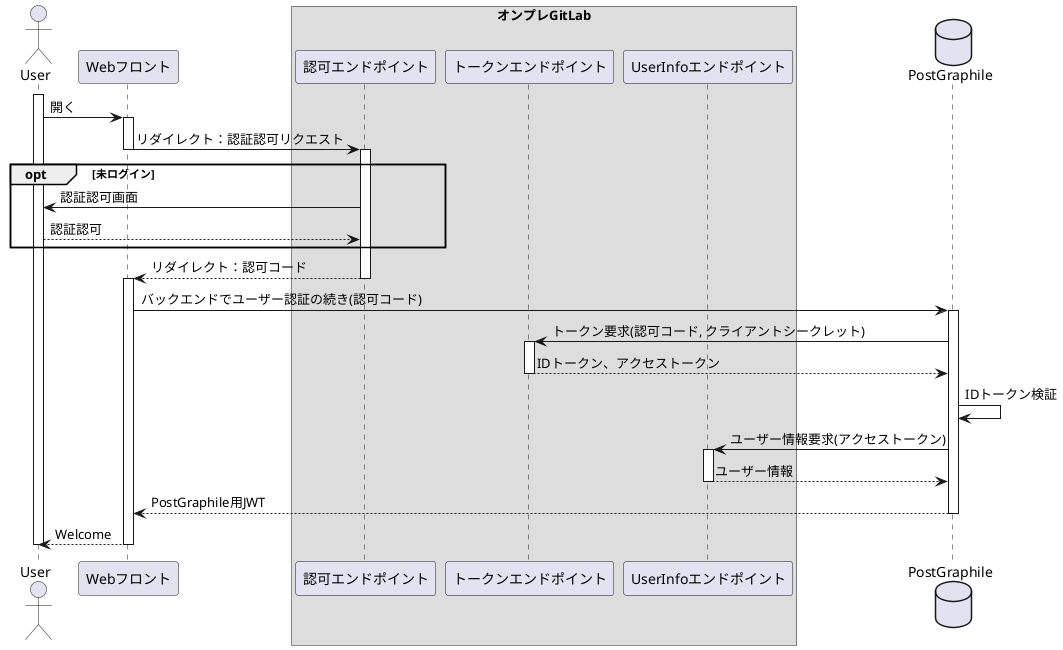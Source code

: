 @startuml
actor User
participant Webフロント
box "オンプレGitLab"
  participant 認可エンドポイント
  participant トークンエンドポイント
  participant UserInfoエンドポイント
end box
database PostGraphile

activate User
  User -> Webフロント: 開く

  activate Webフロント
    Webフロント -> 認可エンドポイント: リダイレクト：認証認可リクエスト
  deactivate Webフロント

  activate 認可エンドポイント
    opt 未ログイン
      認可エンドポイント -> User: 認証認可画面
      User --> 認可エンドポイント: 認証認可
    end
    認可エンドポイント ---> Webフロント: リダイレクト：認可コード
  deactivate 認可エンドポイント

  activate Webフロント
    Webフロント -> PostGraphile: バックエンドでユーザー認証の続き(認可コード)
    activate PostGraphile
      PostGraphile -> トークンエンドポイント: トークン要求(認可コード, クライアントシークレット)
      activate トークンエンドポイント
        return IDトークン、アクセストークン
      deactivate トークンエンドポイント

      PostGraphile -> PostGraphile: IDトークン検証

      PostGraphile -> UserInfoエンドポイント: ユーザー情報要求(アクセストークン)
      activate UserInfoエンドポイント
        return ユーザー情報
      deactivate UserInfoエンドポイント

      PostGraphile --> Webフロント: PostGraphile用JWT
    deactivate PostGraphile

  Webフロント --> User: Welcome
  deactivate Webフロント
deactivate User

@enduml
